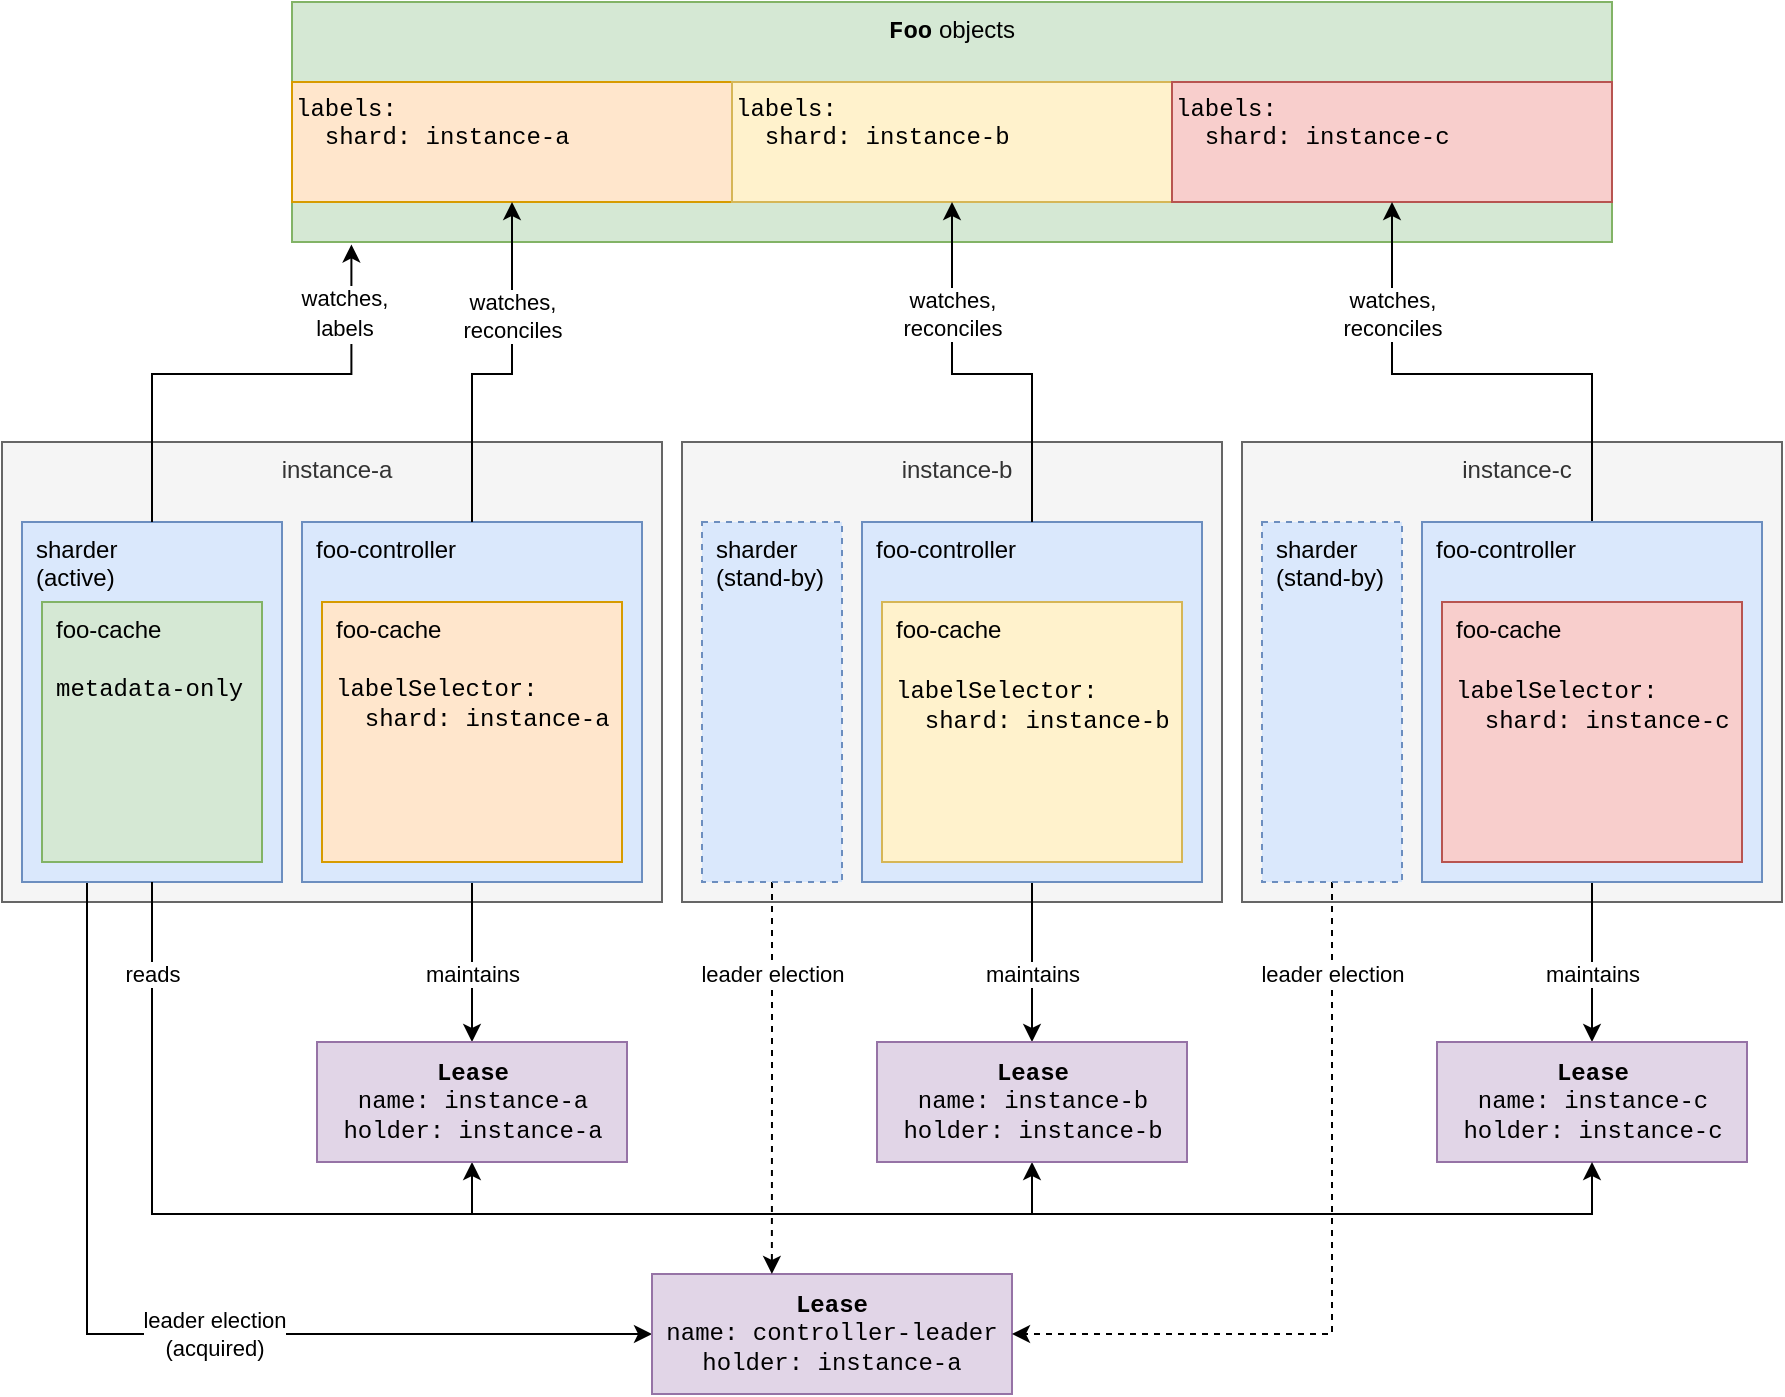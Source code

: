 <mxfile version="19.0.3" type="device"><diagram id="IO0sGu7JQKO4RtqGQ06_" name="Page-1"><mxGraphModel dx="1106" dy="852" grid="1" gridSize="10" guides="1" tooltips="1" connect="1" arrows="1" fold="1" page="1" pageScale="1" pageWidth="1169" pageHeight="827" math="0" shadow="0"><root><mxCell id="0"/><mxCell id="1" parent="0"/><mxCell id="m05Hgns-ZLVB4j1-cnc_-53" style="edgeStyle=orthogonalEdgeStyle;rounded=0;orthogonalLoop=1;jettySize=auto;html=1;entryX=0.5;entryY=1;entryDx=0;entryDy=0;fontFamily=Helvetica;" parent="1" target="m05Hgns-ZLVB4j1-cnc_-50" edge="1"><mxGeometry relative="1" as="geometry"><mxPoint x="595" y="680" as="sourcePoint"/><Array as="points"><mxPoint x="595" y="680"/></Array></mxGeometry></mxCell><mxCell id="m05Hgns-ZLVB4j1-cnc_-1" value="instance-a" style="rounded=0;whiteSpace=wrap;html=1;align=center;verticalAlign=top;spacingLeft=5;fillColor=#f5f5f5;fontColor=#333333;strokeColor=#666666;" parent="1" vertex="1"><mxGeometry x="80" y="294" width="330" height="230" as="geometry"/></mxCell><mxCell id="m05Hgns-ZLVB4j1-cnc_-14" style="edgeStyle=orthogonalEdgeStyle;rounded=0;orthogonalLoop=1;jettySize=auto;html=1;fontFamily=Courier New;entryX=0;entryY=0.5;entryDx=0;entryDy=0;exitX=0.25;exitY=1;exitDx=0;exitDy=0;" parent="1" source="m05Hgns-ZLVB4j1-cnc_-3" target="m05Hgns-ZLVB4j1-cnc_-13" edge="1"><mxGeometry relative="1" as="geometry"><Array as="points"><mxPoint x="123" y="740"/></Array></mxGeometry></mxCell><mxCell id="m05Hgns-ZLVB4j1-cnc_-19" value="leader election&lt;br&gt;(acquired)" style="edgeLabel;html=1;align=center;verticalAlign=middle;resizable=0;points=[];fontFamily=Helvetica;" parent="m05Hgns-ZLVB4j1-cnc_-14" vertex="1" connectable="0"><mxGeometry x="0.089" y="-3" relative="1" as="geometry"><mxPoint x="12" y="-3" as="offset"/></mxGeometry></mxCell><mxCell id="m05Hgns-ZLVB4j1-cnc_-23" style="edgeStyle=orthogonalEdgeStyle;rounded=0;orthogonalLoop=1;jettySize=auto;html=1;entryX=0.5;entryY=1;entryDx=0;entryDy=0;fontFamily=Courier New;" parent="1" target="m05Hgns-ZLVB4j1-cnc_-10" edge="1"><mxGeometry relative="1" as="geometry"><mxPoint x="315" y="680" as="sourcePoint"/><Array as="points"><mxPoint x="315" y="680"/><mxPoint x="315" y="680"/></Array></mxGeometry></mxCell><mxCell id="m05Hgns-ZLVB4j1-cnc_-24" value="watches" style="edgeLabel;html=1;align=center;verticalAlign=middle;resizable=0;points=[];fontFamily=Helvetica;" parent="m05Hgns-ZLVB4j1-cnc_-23" vertex="1" connectable="0"><mxGeometry x="0.167" y="3" relative="1" as="geometry"><mxPoint x="21" y="-57" as="offset"/></mxGeometry></mxCell><mxCell id="m05Hgns-ZLVB4j1-cnc_-3" value="sharder&lt;br&gt;(active)" style="rounded=0;whiteSpace=wrap;html=1;fillColor=#dae8fc;strokeColor=#6c8ebf;align=left;labelPosition=center;verticalLabelPosition=middle;verticalAlign=top;spacingLeft=5;" parent="1" vertex="1"><mxGeometry x="90" y="334" width="130" height="180" as="geometry"/></mxCell><mxCell id="m05Hgns-ZLVB4j1-cnc_-15" style="edgeStyle=orthogonalEdgeStyle;rounded=0;orthogonalLoop=1;jettySize=auto;html=1;exitX=0.5;exitY=1;exitDx=0;exitDy=0;entryX=0.5;entryY=0;entryDx=0;entryDy=0;fontFamily=Courier New;" parent="1" source="m05Hgns-ZLVB4j1-cnc_-4" target="m05Hgns-ZLVB4j1-cnc_-10" edge="1"><mxGeometry relative="1" as="geometry"/></mxCell><mxCell id="m05Hgns-ZLVB4j1-cnc_-18" value="maintains" style="edgeLabel;html=1;align=center;verticalAlign=middle;resizable=0;points=[];fontFamily=Helvetica;" parent="m05Hgns-ZLVB4j1-cnc_-15" vertex="1" connectable="0"><mxGeometry x="-0.1" y="-1" relative="1" as="geometry"><mxPoint x="1" y="10" as="offset"/></mxGeometry></mxCell><mxCell id="m05Hgns-ZLVB4j1-cnc_-4" value="foo-controller" style="rounded=0;whiteSpace=wrap;html=1;fillColor=#dae8fc;strokeColor=#6c8ebf;align=left;labelPosition=center;verticalLabelPosition=middle;verticalAlign=top;spacingLeft=5;" parent="1" vertex="1"><mxGeometry x="230" y="334" width="170" height="180" as="geometry"/></mxCell><mxCell id="m05Hgns-ZLVB4j1-cnc_-16" style="edgeStyle=orthogonalEdgeStyle;rounded=0;orthogonalLoop=1;jettySize=auto;html=1;fontFamily=Courier New;exitX=0.5;exitY=0;exitDx=0;exitDy=0;entryX=0.045;entryY=1.01;entryDx=0;entryDy=0;entryPerimeter=0;" parent="1" source="m05Hgns-ZLVB4j1-cnc_-3" target="m05Hgns-ZLVB4j1-cnc_-8" edge="1"><mxGeometry relative="1" as="geometry"><Array as="points"><mxPoint x="155" y="260"/><mxPoint x="255" y="260"/></Array></mxGeometry></mxCell><mxCell id="m05Hgns-ZLVB4j1-cnc_-17" value="&lt;font face=&quot;Helvetica&quot;&gt;watches,&lt;br&gt;labels&lt;/font&gt;" style="edgeLabel;html=1;align=center;verticalAlign=middle;resizable=0;points=[];fontFamily=Courier New;" parent="m05Hgns-ZLVB4j1-cnc_-16" vertex="1" connectable="0"><mxGeometry x="-0.175" y="2" relative="1" as="geometry"><mxPoint x="71" y="-28" as="offset"/></mxGeometry></mxCell><mxCell id="m05Hgns-ZLVB4j1-cnc_-5" value="foo-cache&lt;br&gt;&lt;br&gt;&lt;font face=&quot;Courier New&quot;&gt;metadata-only&lt;/font&gt;" style="rounded=0;whiteSpace=wrap;html=1;fillColor=#d5e8d4;strokeColor=#82b366;align=left;labelPosition=center;verticalLabelPosition=middle;verticalAlign=top;spacingLeft=5;" parent="1" vertex="1"><mxGeometry x="100" y="374" width="110" height="130" as="geometry"/></mxCell><mxCell id="m05Hgns-ZLVB4j1-cnc_-6" value="foo-cache&lt;br&gt;&lt;br&gt;&lt;font face=&quot;Courier New&quot;&gt;labelSelector:&lt;br&gt;&amp;nbsp; shard: instance-a&lt;/font&gt;" style="rounded=0;whiteSpace=wrap;html=1;fillColor=#ffe6cc;strokeColor=#d79b00;align=left;labelPosition=center;verticalLabelPosition=middle;verticalAlign=top;spacingLeft=5;" parent="1" vertex="1"><mxGeometry x="240" y="374" width="150" height="130" as="geometry"/></mxCell><mxCell id="m05Hgns-ZLVB4j1-cnc_-8" value="&lt;b style=&quot;font-family: &amp;quot;Courier New&amp;quot;;&quot;&gt;Foo&lt;/b&gt; objects" style="rounded=0;whiteSpace=wrap;html=1;fillColor=#d5e8d4;strokeColor=#82b366;verticalAlign=top;" parent="1" vertex="1"><mxGeometry x="225" y="74" width="660" height="120" as="geometry"/></mxCell><mxCell id="m05Hgns-ZLVB4j1-cnc_-9" value="labels:&lt;br&gt;&amp;nbsp; shard: instance-a" style="rounded=0;whiteSpace=wrap;html=1;fillColor=#ffe6cc;strokeColor=#d79b00;verticalAlign=top;fontFamily=Courier New;align=left;" parent="1" vertex="1"><mxGeometry x="225" y="114" width="220" height="60" as="geometry"/></mxCell><mxCell id="m05Hgns-ZLVB4j1-cnc_-10" value="&lt;b&gt;&lt;font&gt;Lease&lt;/font&gt;&lt;/b&gt;&lt;br&gt;&lt;font&gt;name: instance-a&lt;br&gt;holder: instance-a&lt;/font&gt;" style="rounded=0;whiteSpace=wrap;html=1;fillColor=#e1d5e7;strokeColor=#9673a6;fontFamily=Courier New;" parent="1" vertex="1"><mxGeometry x="237.5" y="594" width="155" height="60" as="geometry"/></mxCell><mxCell id="m05Hgns-ZLVB4j1-cnc_-11" value="&lt;span style=&quot;&quot;&gt;labels:&lt;/span&gt;&lt;br style=&quot;&quot;&gt;&lt;div style=&quot;&quot;&gt;&lt;span style=&quot;background-color: initial;&quot;&gt;&amp;nbsp; shard: instance-b&lt;/span&gt;&lt;/div&gt;" style="rounded=0;whiteSpace=wrap;html=1;fillColor=#fff2cc;strokeColor=#d6b656;verticalAlign=top;fontFamily=Courier New;align=left;" parent="1" vertex="1"><mxGeometry x="445" y="114" width="220" height="60" as="geometry"/></mxCell><mxCell id="m05Hgns-ZLVB4j1-cnc_-12" value="&lt;span style=&quot;&quot;&gt;labels:&lt;/span&gt;&lt;br style=&quot;&quot;&gt;&lt;span style=&quot;&quot;&gt;&amp;nbsp; shard: instance-c&lt;/span&gt;" style="rounded=0;whiteSpace=wrap;html=1;fillColor=#f8cecc;strokeColor=#b85450;verticalAlign=top;fontFamily=Courier New;align=left;" parent="1" vertex="1"><mxGeometry x="665" y="114" width="220" height="60" as="geometry"/></mxCell><mxCell id="m05Hgns-ZLVB4j1-cnc_-13" value="&lt;b&gt;Lease&lt;/b&gt;&lt;br&gt;&lt;font&gt;name: controller-leader&lt;br&gt;holder: instance-a&lt;/font&gt;" style="rounded=0;whiteSpace=wrap;html=1;fillColor=#e1d5e7;strokeColor=#9673a6;fontFamily=Courier New;" parent="1" vertex="1"><mxGeometry x="405" y="710" width="180" height="60" as="geometry"/></mxCell><mxCell id="m05Hgns-ZLVB4j1-cnc_-20" style="edgeStyle=orthogonalEdgeStyle;rounded=0;orthogonalLoop=1;jettySize=auto;html=1;exitX=0.5;exitY=0;exitDx=0;exitDy=0;entryX=0.5;entryY=1;entryDx=0;entryDy=0;fontFamily=Helvetica;" parent="1" source="m05Hgns-ZLVB4j1-cnc_-4" target="m05Hgns-ZLVB4j1-cnc_-9" edge="1"><mxGeometry relative="1" as="geometry"><Array as="points"><mxPoint x="315" y="260"/><mxPoint x="335" y="260"/></Array></mxGeometry></mxCell><mxCell id="m05Hgns-ZLVB4j1-cnc_-21" value="watches,&lt;br&gt;reconciles" style="edgeLabel;html=1;align=center;verticalAlign=middle;resizable=0;points=[];fontFamily=Helvetica;" parent="m05Hgns-ZLVB4j1-cnc_-20" vertex="1" connectable="0"><mxGeometry x="0.141" y="1" relative="1" as="geometry"><mxPoint x="1" y="-21" as="offset"/></mxGeometry></mxCell><mxCell id="m05Hgns-ZLVB4j1-cnc_-37" value="instance-b" style="rounded=0;whiteSpace=wrap;html=1;align=center;verticalAlign=top;spacingLeft=5;fillColor=#f5f5f5;fontColor=#333333;strokeColor=#666666;" parent="1" vertex="1"><mxGeometry x="420" y="294" width="270" height="230" as="geometry"/></mxCell><mxCell id="m05Hgns-ZLVB4j1-cnc_-56" style="edgeStyle=orthogonalEdgeStyle;rounded=0;orthogonalLoop=1;jettySize=auto;html=1;exitX=0.5;exitY=1;exitDx=0;exitDy=0;entryX=0.333;entryY=0;entryDx=0;entryDy=0;fontFamily=Helvetica;entryPerimeter=0;dashed=1;" parent="1" source="m05Hgns-ZLVB4j1-cnc_-38" target="m05Hgns-ZLVB4j1-cnc_-13" edge="1"><mxGeometry relative="1" as="geometry"/></mxCell><mxCell id="m05Hgns-ZLVB4j1-cnc_-38" value="sharder&lt;br&gt;(stand-by)" style="rounded=0;whiteSpace=wrap;html=1;fillColor=#dae8fc;strokeColor=#6c8ebf;align=left;labelPosition=center;verticalLabelPosition=middle;verticalAlign=top;spacingLeft=5;dashed=1;" parent="1" vertex="1"><mxGeometry x="430" y="334" width="70" height="180" as="geometry"/></mxCell><mxCell id="m05Hgns-ZLVB4j1-cnc_-60" style="edgeStyle=orthogonalEdgeStyle;rounded=0;orthogonalLoop=1;jettySize=auto;html=1;exitX=0.5;exitY=1;exitDx=0;exitDy=0;fontFamily=Helvetica;" parent="1" source="m05Hgns-ZLVB4j1-cnc_-39" target="m05Hgns-ZLVB4j1-cnc_-50" edge="1"><mxGeometry relative="1" as="geometry"/></mxCell><mxCell id="m05Hgns-ZLVB4j1-cnc_-39" value="foo-controller" style="rounded=0;whiteSpace=wrap;html=1;fillColor=#dae8fc;strokeColor=#6c8ebf;align=left;labelPosition=center;verticalLabelPosition=middle;verticalAlign=top;spacingLeft=5;" parent="1" vertex="1"><mxGeometry x="510" y="334" width="170" height="180" as="geometry"/></mxCell><mxCell id="m05Hgns-ZLVB4j1-cnc_-46" style="edgeStyle=orthogonalEdgeStyle;rounded=0;orthogonalLoop=1;jettySize=auto;html=1;exitX=0.5;exitY=0;exitDx=0;exitDy=0;entryX=0.5;entryY=1;entryDx=0;entryDy=0;fontFamily=Courier New;" parent="1" source="m05Hgns-ZLVB4j1-cnc_-39" target="m05Hgns-ZLVB4j1-cnc_-11" edge="1"><mxGeometry relative="1" as="geometry"><Array as="points"><mxPoint x="595" y="260"/><mxPoint x="555" y="260"/></Array></mxGeometry></mxCell><mxCell id="m05Hgns-ZLVB4j1-cnc_-47" value="watches,&lt;br&gt;reconciles" style="edgeLabel;html=1;align=center;verticalAlign=middle;resizable=0;points=[];fontFamily=Helvetica;" parent="m05Hgns-ZLVB4j1-cnc_-46" vertex="1" connectable="0"><mxGeometry x="0.038" relative="1" as="geometry"><mxPoint x="-10" y="-30" as="offset"/></mxGeometry></mxCell><mxCell id="m05Hgns-ZLVB4j1-cnc_-41" value="foo-cache&lt;br&gt;&lt;font face=&quot;Courier New&quot;&gt;&lt;br&gt;labelSelector:&lt;br&gt;&amp;nbsp; shard: instance-b&lt;/font&gt;" style="rounded=0;whiteSpace=wrap;html=1;fillColor=#fff2cc;strokeColor=#d6b656;align=left;labelPosition=center;verticalLabelPosition=middle;verticalAlign=top;spacingLeft=5;" parent="1" vertex="1"><mxGeometry x="520" y="374" width="150" height="130" as="geometry"/></mxCell><mxCell id="m05Hgns-ZLVB4j1-cnc_-42" value="instance-c" style="rounded=0;whiteSpace=wrap;html=1;align=center;verticalAlign=top;spacingLeft=5;fillColor=#f5f5f5;fontColor=#333333;strokeColor=#666666;" parent="1" vertex="1"><mxGeometry x="700" y="294" width="270" height="230" as="geometry"/></mxCell><mxCell id="m05Hgns-ZLVB4j1-cnc_-57" style="edgeStyle=orthogonalEdgeStyle;rounded=0;orthogonalLoop=1;jettySize=auto;html=1;exitX=0.5;exitY=1;exitDx=0;exitDy=0;entryX=1;entryY=0.5;entryDx=0;entryDy=0;fontFamily=Helvetica;dashed=1;" parent="1" source="m05Hgns-ZLVB4j1-cnc_-43" target="m05Hgns-ZLVB4j1-cnc_-13" edge="1"><mxGeometry relative="1" as="geometry"/></mxCell><mxCell id="m05Hgns-ZLVB4j1-cnc_-43" value="sharder&lt;br&gt;(stand-by)" style="rounded=0;whiteSpace=wrap;html=1;fillColor=#dae8fc;strokeColor=#6c8ebf;align=left;labelPosition=center;verticalLabelPosition=middle;verticalAlign=top;spacingLeft=5;dashed=1;" parent="1" vertex="1"><mxGeometry x="710" y="334" width="70" height="180" as="geometry"/></mxCell><mxCell id="m05Hgns-ZLVB4j1-cnc_-48" style="edgeStyle=orthogonalEdgeStyle;rounded=0;orthogonalLoop=1;jettySize=auto;html=1;exitX=0.5;exitY=0;exitDx=0;exitDy=0;entryX=0.5;entryY=1;entryDx=0;entryDy=0;fontFamily=Helvetica;" parent="1" source="m05Hgns-ZLVB4j1-cnc_-44" target="m05Hgns-ZLVB4j1-cnc_-12" edge="1"><mxGeometry relative="1" as="geometry"><Array as="points"><mxPoint x="875" y="260"/><mxPoint x="775" y="260"/></Array></mxGeometry></mxCell><mxCell id="m05Hgns-ZLVB4j1-cnc_-49" value="watches,&lt;br&gt;reconciles" style="edgeLabel;html=1;align=center;verticalAlign=middle;resizable=0;points=[];fontFamily=Helvetica;" parent="m05Hgns-ZLVB4j1-cnc_-48" vertex="1" connectable="0"><mxGeometry x="0.638" relative="1" as="geometry"><mxPoint y="9" as="offset"/></mxGeometry></mxCell><mxCell id="m05Hgns-ZLVB4j1-cnc_-61" style="edgeStyle=orthogonalEdgeStyle;rounded=0;orthogonalLoop=1;jettySize=auto;html=1;exitX=0.5;exitY=1;exitDx=0;exitDy=0;entryX=0.5;entryY=0;entryDx=0;entryDy=0;fontFamily=Helvetica;" parent="1" source="m05Hgns-ZLVB4j1-cnc_-44" target="m05Hgns-ZLVB4j1-cnc_-51" edge="1"><mxGeometry relative="1" as="geometry"/></mxCell><mxCell id="m05Hgns-ZLVB4j1-cnc_-44" value="foo-controller" style="rounded=0;whiteSpace=wrap;html=1;fillColor=#dae8fc;strokeColor=#6c8ebf;align=left;labelPosition=center;verticalLabelPosition=middle;verticalAlign=top;spacingLeft=5;" parent="1" vertex="1"><mxGeometry x="790" y="334" width="170" height="180" as="geometry"/></mxCell><mxCell id="m05Hgns-ZLVB4j1-cnc_-45" value="foo-cache&lt;br&gt;&lt;font face=&quot;Courier New&quot;&gt;&lt;br&gt;labelSelector:&lt;br&gt;&amp;nbsp; shard: instance-c&lt;/font&gt;" style="rounded=0;whiteSpace=wrap;html=1;fillColor=#f8cecc;strokeColor=#b85450;align=left;labelPosition=center;verticalLabelPosition=middle;verticalAlign=top;spacingLeft=5;" parent="1" vertex="1"><mxGeometry x="800" y="374" width="150" height="130" as="geometry"/></mxCell><mxCell id="m05Hgns-ZLVB4j1-cnc_-50" value="&lt;b&gt;Lease&lt;/b&gt;&lt;br&gt;&lt;font&gt;name: instance-b&lt;br&gt;holder: instance-b&lt;/font&gt;" style="rounded=0;whiteSpace=wrap;html=1;fillColor=#e1d5e7;strokeColor=#9673a6;fontFamily=Courier New;" parent="1" vertex="1"><mxGeometry x="517.5" y="594" width="155" height="60" as="geometry"/></mxCell><mxCell id="m05Hgns-ZLVB4j1-cnc_-51" value="&lt;b&gt;Lease&lt;/b&gt;&lt;br&gt;&lt;font&gt;name: instance-c&lt;br&gt;holder: instance-c&lt;/font&gt;" style="rounded=0;whiteSpace=wrap;html=1;fillColor=#e1d5e7;strokeColor=#9673a6;fontFamily=Courier New;" parent="1" vertex="1"><mxGeometry x="797.5" y="594" width="155" height="60" as="geometry"/></mxCell><mxCell id="m05Hgns-ZLVB4j1-cnc_-58" value="leader election" style="edgeLabel;html=1;align=center;verticalAlign=middle;resizable=0;points=[];fontFamily=Helvetica;" parent="1" vertex="1" connectable="0"><mxGeometry x="465" y="560" as="geometry"/></mxCell><mxCell id="m05Hgns-ZLVB4j1-cnc_-59" value="leader election" style="edgeLabel;html=1;align=center;verticalAlign=middle;resizable=0;points=[];fontFamily=Helvetica;" parent="1" vertex="1" connectable="0"><mxGeometry x="745" y="560" as="geometry"/></mxCell><mxCell id="m05Hgns-ZLVB4j1-cnc_-62" value="maintains" style="edgeLabel;html=1;align=center;verticalAlign=middle;resizable=0;points=[];fontFamily=Helvetica;" parent="1" vertex="1" connectable="0"><mxGeometry x="595" y="560" as="geometry"/></mxCell><mxCell id="m05Hgns-ZLVB4j1-cnc_-63" value="maintains" style="edgeLabel;html=1;align=center;verticalAlign=middle;resizable=0;points=[];fontFamily=Helvetica;" parent="1" vertex="1" connectable="0"><mxGeometry x="875" y="560" as="geometry"/></mxCell><mxCell id="m05Hgns-ZLVB4j1-cnc_-54" style="edgeStyle=orthogonalEdgeStyle;rounded=0;orthogonalLoop=1;jettySize=auto;html=1;exitX=0.5;exitY=1;exitDx=0;exitDy=0;entryX=0.5;entryY=1;entryDx=0;entryDy=0;fontFamily=Helvetica;" parent="1" source="m05Hgns-ZLVB4j1-cnc_-3" target="m05Hgns-ZLVB4j1-cnc_-51" edge="1"><mxGeometry relative="1" as="geometry"><Array as="points"><mxPoint x="155" y="680"/><mxPoint x="875" y="680"/></Array></mxGeometry></mxCell><mxCell id="ZIO7x_ODutwJehRH5cCZ-1" value="reads" style="edgeLabel;html=1;align=center;verticalAlign=middle;resizable=0;points=[];" vertex="1" connectable="0" parent="m05Hgns-ZLVB4j1-cnc_-54"><mxGeometry x="-0.888" relative="1" as="geometry"><mxPoint y="-5" as="offset"/></mxGeometry></mxCell></root></mxGraphModel></diagram></mxfile>